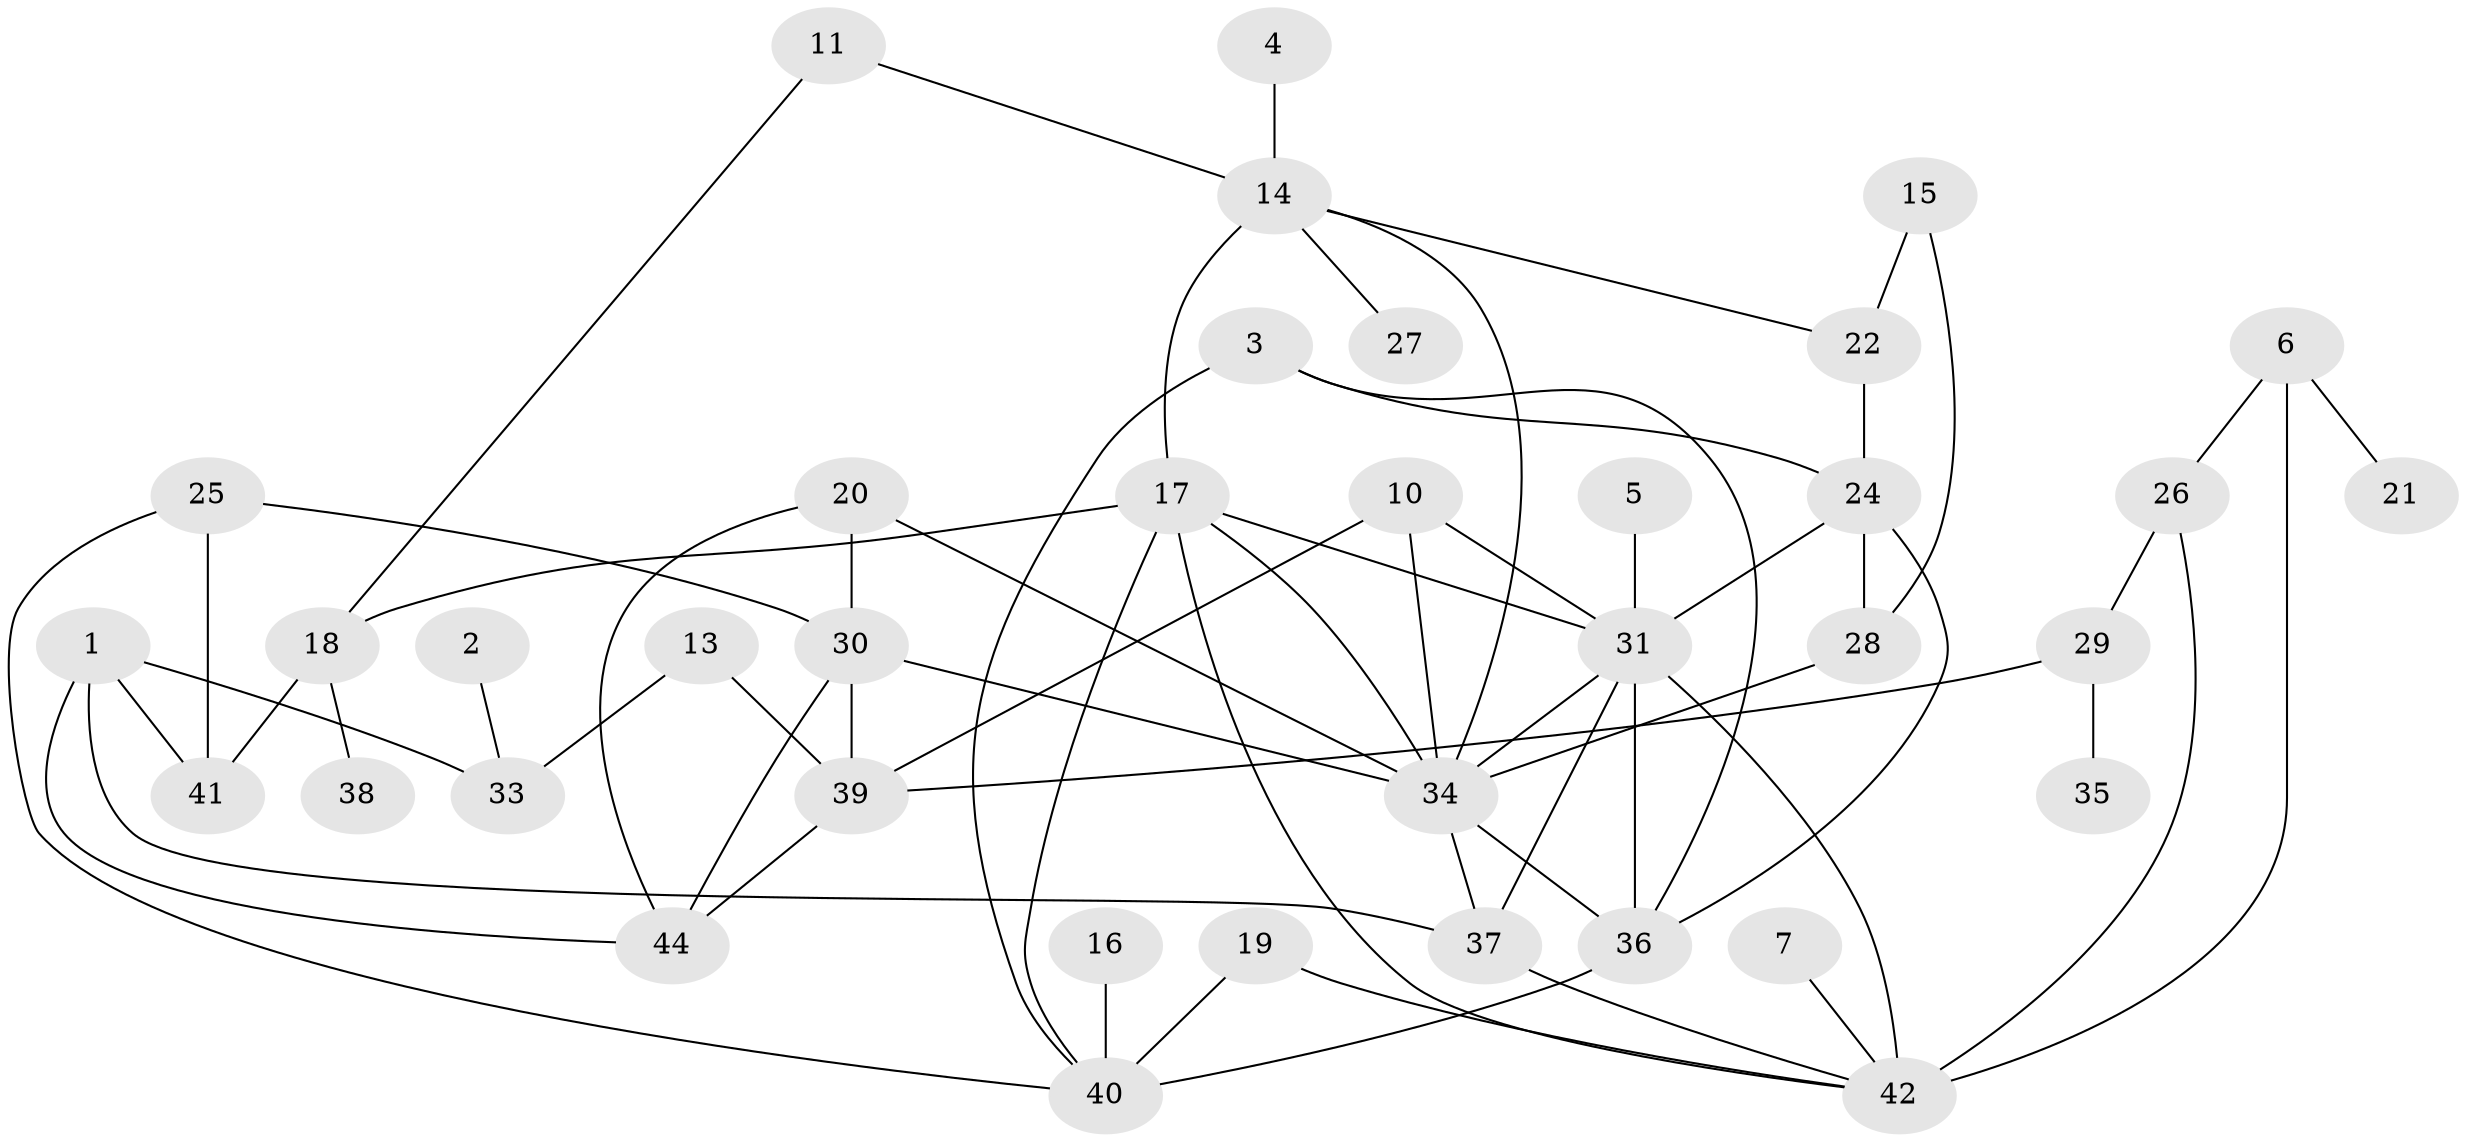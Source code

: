 // original degree distribution, {2: 0.23863636363636365, 4: 0.14772727272727273, 1: 0.20454545454545456, 5: 0.125, 3: 0.19318181818181818, 0: 0.056818181818181816, 6: 0.03409090909090909}
// Generated by graph-tools (version 1.1) at 2025/00/03/09/25 03:00:43]
// undirected, 38 vertices, 64 edges
graph export_dot {
graph [start="1"]
  node [color=gray90,style=filled];
  1;
  2;
  3;
  4;
  5;
  6;
  7;
  10;
  11;
  13;
  14;
  15;
  16;
  17;
  18;
  19;
  20;
  21;
  22;
  24;
  25;
  26;
  27;
  28;
  29;
  30;
  31;
  33;
  34;
  35;
  36;
  37;
  38;
  39;
  40;
  41;
  42;
  44;
  1 -- 33 [weight=1.0];
  1 -- 37 [weight=1.0];
  1 -- 41 [weight=1.0];
  1 -- 44 [weight=1.0];
  2 -- 33 [weight=1.0];
  3 -- 24 [weight=1.0];
  3 -- 36 [weight=1.0];
  3 -- 40 [weight=1.0];
  4 -- 14 [weight=1.0];
  5 -- 31 [weight=1.0];
  6 -- 21 [weight=1.0];
  6 -- 26 [weight=1.0];
  6 -- 42 [weight=2.0];
  7 -- 42 [weight=1.0];
  10 -- 31 [weight=1.0];
  10 -- 34 [weight=1.0];
  10 -- 39 [weight=1.0];
  11 -- 14 [weight=1.0];
  11 -- 18 [weight=1.0];
  13 -- 33 [weight=1.0];
  13 -- 39 [weight=1.0];
  14 -- 17 [weight=2.0];
  14 -- 22 [weight=1.0];
  14 -- 27 [weight=1.0];
  14 -- 34 [weight=1.0];
  15 -- 22 [weight=1.0];
  15 -- 28 [weight=1.0];
  16 -- 40 [weight=1.0];
  17 -- 18 [weight=1.0];
  17 -- 31 [weight=2.0];
  17 -- 34 [weight=1.0];
  17 -- 40 [weight=1.0];
  17 -- 42 [weight=1.0];
  18 -- 38 [weight=1.0];
  18 -- 41 [weight=1.0];
  19 -- 40 [weight=1.0];
  19 -- 42 [weight=1.0];
  20 -- 30 [weight=1.0];
  20 -- 34 [weight=1.0];
  20 -- 44 [weight=1.0];
  22 -- 24 [weight=2.0];
  24 -- 28 [weight=1.0];
  24 -- 31 [weight=1.0];
  24 -- 36 [weight=1.0];
  25 -- 30 [weight=1.0];
  25 -- 40 [weight=1.0];
  25 -- 41 [weight=1.0];
  26 -- 29 [weight=1.0];
  26 -- 42 [weight=2.0];
  28 -- 34 [weight=1.0];
  29 -- 35 [weight=1.0];
  29 -- 39 [weight=1.0];
  30 -- 34 [weight=2.0];
  30 -- 39 [weight=1.0];
  30 -- 44 [weight=1.0];
  31 -- 34 [weight=1.0];
  31 -- 36 [weight=1.0];
  31 -- 37 [weight=1.0];
  31 -- 42 [weight=2.0];
  34 -- 36 [weight=2.0];
  34 -- 37 [weight=1.0];
  36 -- 40 [weight=2.0];
  37 -- 42 [weight=2.0];
  39 -- 44 [weight=1.0];
}
